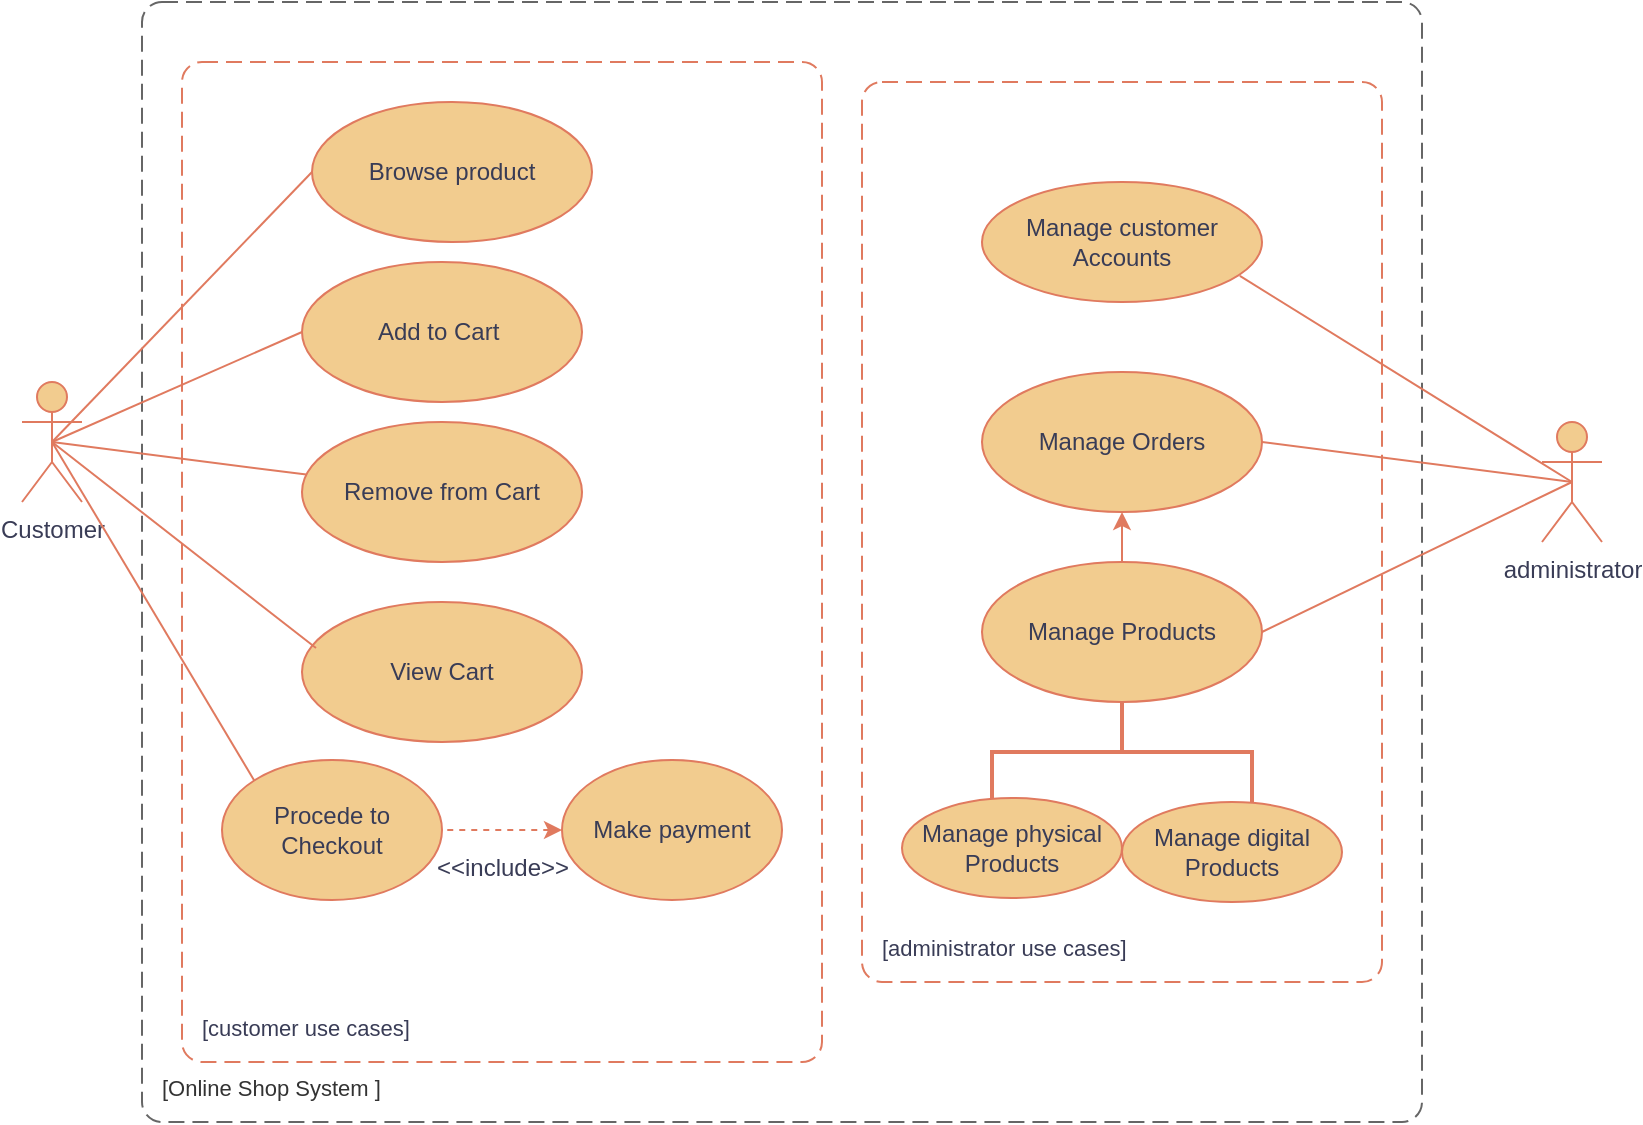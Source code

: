 <mxfile version="22.0.8" type="github">
  <diagram name="Page-1" id="KkWIEYQmKdYoJBlh3cc2">
    <mxGraphModel dx="1853" dy="612" grid="1" gridSize="10" guides="1" tooltips="1" connect="1" arrows="1" fold="1" page="1" pageScale="1" pageWidth="827" pageHeight="1169" math="0" shadow="0">
      <root>
        <mxCell id="0" />
        <mxCell id="1" parent="0" />
        <mxCell id="_uxx1MJeF8HWBZhhg2wG-2" value="Customer" style="shape=umlActor;verticalLabelPosition=bottom;verticalAlign=top;html=1;outlineConnect=0;labelBackgroundColor=none;fillColor=#F2CC8F;strokeColor=#E07A5F;fontColor=#393C56;" parent="1" vertex="1">
          <mxGeometry x="-560" y="980" width="30" height="60" as="geometry" />
        </mxCell>
        <mxCell id="_uxx1MJeF8HWBZhhg2wG-3" value="administrator" style="shape=umlActor;verticalLabelPosition=bottom;verticalAlign=top;html=1;outlineConnect=0;labelBackgroundColor=none;fillColor=#F2CC8F;strokeColor=#E07A5F;fontColor=#393C56;" parent="1" vertex="1">
          <mxGeometry x="200" y="1000" width="30" height="60" as="geometry" />
        </mxCell>
        <object placeholders="1" c4Name="" c4Type="" c4Application="administrator use cases" label="&lt;font style=&quot;font-size: 16px&quot;&gt;&lt;b&gt;&lt;div style=&quot;text-align: left&quot;&gt;%c4Name%&lt;/div&gt;&lt;/b&gt;&lt;/font&gt;&lt;div style=&quot;text-align: left&quot;&gt;[%c4Application%]&lt;/div&gt;" id="gSI3Hieu22vvykXPNDI_-1">
          <mxCell style="rounded=1;fontSize=11;whiteSpace=wrap;html=1;dashed=1;arcSize=20;fillColor=none;strokeColor=#E07A5F;fontColor=#393C56;labelBackgroundColor=none;align=left;verticalAlign=bottom;labelBorderColor=none;spacingTop=0;spacing=10;dashPattern=8 4;metaEdit=1;rotatable=0;perimeter=rectanglePerimeter;noLabel=0;labelPadding=0;allowArrows=0;connectable=0;expand=0;recursiveResize=0;editable=1;pointerEvents=0;absoluteArcSize=1;points=[[0.25,0,0],[0.5,0,0],[0.75,0,0],[1,0.25,0],[1,0.5,0],[1,0.75,0],[0.75,1,0],[0.5,1,0],[0.25,1,0],[0,0.75,0],[0,0.5,0],[0,0.25,0]];" vertex="1" parent="1">
            <mxGeometry x="-140" y="830" width="260" height="450" as="geometry" />
          </mxCell>
        </object>
        <object placeholders="1" c4Name="" c4Type="" c4Application="customer use cases" label="&lt;font style=&quot;font-size: 16px&quot;&gt;&lt;b&gt;&lt;div style=&quot;text-align: left&quot;&gt;%c4Name%&lt;/div&gt;&lt;/b&gt;&lt;/font&gt;&lt;div style=&quot;text-align: left&quot;&gt;[%c4Application%]&lt;/div&gt;" id="gSI3Hieu22vvykXPNDI_-4">
          <mxCell style="rounded=1;fontSize=11;whiteSpace=wrap;html=1;dashed=1;arcSize=20;fillColor=none;strokeColor=#E07A5F;fontColor=#393C56;labelBackgroundColor=none;align=left;verticalAlign=bottom;labelBorderColor=none;spacingTop=0;spacing=10;dashPattern=8 4;metaEdit=1;rotatable=0;perimeter=rectanglePerimeter;noLabel=0;labelPadding=0;allowArrows=0;connectable=0;expand=0;recursiveResize=0;editable=1;pointerEvents=0;absoluteArcSize=1;points=[[0.25,0,0],[0.5,0,0],[0.75,0,0],[1,0.25,0],[1,0.5,0],[1,0.75,0],[0.75,1,0],[0.5,1,0],[0.25,1,0],[0,0.75,0],[0,0.5,0],[0,0.25,0]];" vertex="1" parent="1">
            <mxGeometry x="-480" y="820" width="320" height="500" as="geometry" />
          </mxCell>
        </object>
        <object placeholders="1" c4Name="" c4Type="" c4Application="Online Shop System " label="&lt;font style=&quot;font-size: 16px&quot;&gt;&lt;b&gt;&lt;div style=&quot;text-align: left&quot;&gt;%c4Name%&lt;/div&gt;&lt;/b&gt;&lt;/font&gt;&lt;div style=&quot;text-align: left&quot;&gt;[%c4Application%]&lt;/div&gt;" id="gSI3Hieu22vvykXPNDI_-8">
          <mxCell style="rounded=1;fontSize=11;whiteSpace=wrap;html=1;dashed=1;arcSize=20;fillColor=none;strokeColor=#666666;fontColor=#333333;labelBackgroundColor=none;align=left;verticalAlign=bottom;labelBorderColor=none;spacingTop=0;spacing=10;dashPattern=8 4;metaEdit=1;rotatable=0;perimeter=rectanglePerimeter;noLabel=0;labelPadding=0;allowArrows=0;connectable=0;expand=0;recursiveResize=0;editable=1;pointerEvents=0;absoluteArcSize=1;points=[[0.25,0,0],[0.5,0,0],[0.75,0,0],[1,0.25,0],[1,0.5,0],[1,0.75,0],[0.75,1,0],[0.5,1,0],[0.25,1,0],[0,0.75,0],[0,0.5,0],[0,0.25,0]];" vertex="1" parent="1">
            <mxGeometry x="-500" y="790" width="640" height="560" as="geometry" />
          </mxCell>
        </object>
        <mxCell id="gSI3Hieu22vvykXPNDI_-33" value="" style="edgeStyle=orthogonalEdgeStyle;rounded=0;orthogonalLoop=1;jettySize=auto;html=1;strokeColor=#E07A5F;fontColor=#393C56;fillColor=#F2CC8F;" edge="1" parent="1" source="gSI3Hieu22vvykXPNDI_-9" target="gSI3Hieu22vvykXPNDI_-10">
          <mxGeometry relative="1" as="geometry" />
        </mxCell>
        <mxCell id="gSI3Hieu22vvykXPNDI_-9" value="Manage Products" style="ellipse;whiteSpace=wrap;html=1;strokeColor=#E07A5F;fontColor=#393C56;fillColor=#F2CC8F;" vertex="1" parent="1">
          <mxGeometry x="-80" y="1070" width="140" height="70" as="geometry" />
        </mxCell>
        <mxCell id="gSI3Hieu22vvykXPNDI_-10" value="Manage Orders" style="ellipse;whiteSpace=wrap;html=1;strokeColor=#E07A5F;fontColor=#393C56;fillColor=#F2CC8F;" vertex="1" parent="1">
          <mxGeometry x="-80" y="975" width="140" height="70" as="geometry" />
        </mxCell>
        <mxCell id="gSI3Hieu22vvykXPNDI_-11" value="Manage customer Accounts" style="ellipse;whiteSpace=wrap;html=1;strokeColor=#E07A5F;fontColor=#393C56;fillColor=#F2CC8F;" vertex="1" parent="1">
          <mxGeometry x="-80" y="880" width="140" height="60" as="geometry" />
        </mxCell>
        <mxCell id="gSI3Hieu22vvykXPNDI_-12" value="Browse product" style="ellipse;whiteSpace=wrap;html=1;strokeColor=#E07A5F;fontColor=#393C56;fillColor=#F2CC8F;" vertex="1" parent="1">
          <mxGeometry x="-415" y="840" width="140" height="70" as="geometry" />
        </mxCell>
        <mxCell id="gSI3Hieu22vvykXPNDI_-13" value="Add to Cart&amp;nbsp;" style="ellipse;whiteSpace=wrap;html=1;strokeColor=#E07A5F;fontColor=#393C56;fillColor=#F2CC8F;" vertex="1" parent="1">
          <mxGeometry x="-420" y="920" width="140" height="70" as="geometry" />
        </mxCell>
        <mxCell id="gSI3Hieu22vvykXPNDI_-14" value="Remove from Cart" style="ellipse;whiteSpace=wrap;html=1;strokeColor=#E07A5F;fontColor=#393C56;fillColor=#F2CC8F;" vertex="1" parent="1">
          <mxGeometry x="-420" y="1000" width="140" height="70" as="geometry" />
        </mxCell>
        <mxCell id="gSI3Hieu22vvykXPNDI_-15" value="View Cart" style="ellipse;whiteSpace=wrap;html=1;strokeColor=#E07A5F;fontColor=#393C56;fillColor=#F2CC8F;" vertex="1" parent="1">
          <mxGeometry x="-420" y="1090" width="140" height="70" as="geometry" />
        </mxCell>
        <mxCell id="gSI3Hieu22vvykXPNDI_-16" value="Procede to Checkout" style="ellipse;whiteSpace=wrap;html=1;strokeColor=#E07A5F;fontColor=#393C56;fillColor=#F2CC8F;" vertex="1" parent="1">
          <mxGeometry x="-460" y="1169" width="110" height="70" as="geometry" />
        </mxCell>
        <mxCell id="gSI3Hieu22vvykXPNDI_-17" value="Make payment" style="ellipse;whiteSpace=wrap;html=1;strokeColor=#E07A5F;fontColor=#393C56;fillColor=#F2CC8F;" vertex="1" parent="1">
          <mxGeometry x="-290" y="1169" width="110" height="70" as="geometry" />
        </mxCell>
        <mxCell id="gSI3Hieu22vvykXPNDI_-18" value="" style="endArrow=none;startArrow=none;html=1;rounded=0;strokeColor=#E07A5F;fontColor=#393C56;fillColor=#F2CC8F;startFill=0;endFill=0;exitX=0.5;exitY=0.5;exitDx=0;exitDy=0;exitPerimeter=0;" edge="1" parent="1" source="_uxx1MJeF8HWBZhhg2wG-2" target="gSI3Hieu22vvykXPNDI_-14">
          <mxGeometry width="50" height="50" relative="1" as="geometry">
            <mxPoint x="-130" y="1120" as="sourcePoint" />
            <mxPoint x="-80" y="1070" as="targetPoint" />
            <Array as="points" />
          </mxGeometry>
        </mxCell>
        <mxCell id="gSI3Hieu22vvykXPNDI_-19" value="" style="endArrow=none;startArrow=none;html=1;rounded=0;strokeColor=#E07A5F;fontColor=#393C56;fillColor=#F2CC8F;startFill=0;endFill=0;exitX=0.5;exitY=0.5;exitDx=0;exitDy=0;exitPerimeter=0;entryX=0.05;entryY=0.329;entryDx=0;entryDy=0;entryPerimeter=0;" edge="1" parent="1" source="_uxx1MJeF8HWBZhhg2wG-2" target="gSI3Hieu22vvykXPNDI_-15">
          <mxGeometry width="50" height="50" relative="1" as="geometry">
            <mxPoint x="-520" y="1022" as="sourcePoint" />
            <mxPoint x="-420" y="1110" as="targetPoint" />
            <Array as="points" />
          </mxGeometry>
        </mxCell>
        <mxCell id="gSI3Hieu22vvykXPNDI_-20" value="" style="endArrow=none;startArrow=none;html=1;rounded=0;strokeColor=#E07A5F;fontColor=#393C56;fillColor=#F2CC8F;startFill=0;endFill=0;exitX=0.5;exitY=0.5;exitDx=0;exitDy=0;exitPerimeter=0;entryX=0;entryY=0.5;entryDx=0;entryDy=0;" edge="1" parent="1" source="_uxx1MJeF8HWBZhhg2wG-2" target="gSI3Hieu22vvykXPNDI_-13">
          <mxGeometry width="50" height="50" relative="1" as="geometry">
            <mxPoint x="-535" y="1020" as="sourcePoint" />
            <mxPoint x="-408" y="1036" as="targetPoint" />
            <Array as="points" />
          </mxGeometry>
        </mxCell>
        <mxCell id="gSI3Hieu22vvykXPNDI_-22" value="" style="endArrow=none;startArrow=none;html=1;rounded=0;strokeColor=#E07A5F;fontColor=#393C56;fillColor=#F2CC8F;startFill=0;endFill=0;entryX=0;entryY=0.5;entryDx=0;entryDy=0;exitX=0.5;exitY=0.5;exitDx=0;exitDy=0;exitPerimeter=0;" edge="1" parent="1" source="_uxx1MJeF8HWBZhhg2wG-2" target="gSI3Hieu22vvykXPNDI_-12">
          <mxGeometry width="50" height="50" relative="1" as="geometry">
            <mxPoint x="-540" y="1010" as="sourcePoint" />
            <mxPoint x="-410" y="965" as="targetPoint" />
            <Array as="points" />
          </mxGeometry>
        </mxCell>
        <mxCell id="gSI3Hieu22vvykXPNDI_-23" value="" style="endArrow=none;startArrow=none;html=1;rounded=0;strokeColor=#E07A5F;fontColor=#393C56;fillColor=#F2CC8F;startFill=0;endFill=0;entryX=0;entryY=0;entryDx=0;entryDy=0;exitX=0.5;exitY=0.5;exitDx=0;exitDy=0;exitPerimeter=0;" edge="1" parent="1" source="_uxx1MJeF8HWBZhhg2wG-2" target="gSI3Hieu22vvykXPNDI_-16">
          <mxGeometry width="50" height="50" relative="1" as="geometry">
            <mxPoint x="-535" y="1020" as="sourcePoint" />
            <mxPoint x="-403" y="1123" as="targetPoint" />
            <Array as="points" />
          </mxGeometry>
        </mxCell>
        <mxCell id="gSI3Hieu22vvykXPNDI_-28" value="" style="endArrow=none;dashed=1;html=1;rounded=0;strokeColor=#E07A5F;fontColor=#393C56;fillColor=#F2CC8F;entryX=1;entryY=0.5;entryDx=0;entryDy=0;exitX=0;exitY=0.5;exitDx=0;exitDy=0;endFill=0;startArrow=classic;startFill=1;" edge="1" parent="1" source="gSI3Hieu22vvykXPNDI_-17" target="gSI3Hieu22vvykXPNDI_-16">
          <mxGeometry width="50" height="50" relative="1" as="geometry">
            <mxPoint x="-300" y="1204" as="sourcePoint" />
            <mxPoint x="-80" y="1070" as="targetPoint" />
          </mxGeometry>
        </mxCell>
        <mxCell id="gSI3Hieu22vvykXPNDI_-29" value="&amp;lt;&amp;lt;include&amp;gt;&amp;gt;" style="text;html=1;align=center;verticalAlign=middle;resizable=0;points=[];autosize=1;strokeColor=none;fillColor=none;fontColor=#393C56;" vertex="1" parent="1">
          <mxGeometry x="-365" y="1208" width="90" height="30" as="geometry" />
        </mxCell>
        <mxCell id="gSI3Hieu22vvykXPNDI_-30" value="" style="endArrow=none;startArrow=none;html=1;rounded=0;strokeColor=#E07A5F;fontColor=#393C56;fillColor=#F2CC8F;startFill=0;endFill=0;entryX=0.5;entryY=0.5;entryDx=0;entryDy=0;entryPerimeter=0;exitX=0.921;exitY=0.783;exitDx=0;exitDy=0;exitPerimeter=0;" edge="1" parent="1" source="gSI3Hieu22vvykXPNDI_-11" target="_uxx1MJeF8HWBZhhg2wG-3">
          <mxGeometry width="50" height="50" relative="1" as="geometry">
            <mxPoint x="-530" y="1020" as="sourcePoint" />
            <mxPoint x="-405" y="885" as="targetPoint" />
            <Array as="points" />
          </mxGeometry>
        </mxCell>
        <mxCell id="gSI3Hieu22vvykXPNDI_-31" value="" style="endArrow=none;startArrow=none;html=1;rounded=0;strokeColor=#E07A5F;fontColor=#393C56;fillColor=#F2CC8F;startFill=0;endFill=0;entryX=0.5;entryY=0.5;entryDx=0;entryDy=0;entryPerimeter=0;exitX=1;exitY=0.5;exitDx=0;exitDy=0;" edge="1" parent="1" source="gSI3Hieu22vvykXPNDI_-10" target="_uxx1MJeF8HWBZhhg2wG-3">
          <mxGeometry width="50" height="50" relative="1" as="geometry">
            <mxPoint x="59" y="937" as="sourcePoint" />
            <mxPoint x="225" y="1040" as="targetPoint" />
            <Array as="points" />
          </mxGeometry>
        </mxCell>
        <mxCell id="gSI3Hieu22vvykXPNDI_-32" value="" style="endArrow=none;startArrow=none;html=1;rounded=0;strokeColor=#E07A5F;fontColor=#393C56;fillColor=#F2CC8F;startFill=0;endFill=0;entryX=0.5;entryY=0.5;entryDx=0;entryDy=0;entryPerimeter=0;exitX=1;exitY=0.5;exitDx=0;exitDy=0;" edge="1" parent="1" source="gSI3Hieu22vvykXPNDI_-9" target="_uxx1MJeF8HWBZhhg2wG-3">
          <mxGeometry width="50" height="50" relative="1" as="geometry">
            <mxPoint x="70" y="1020" as="sourcePoint" />
            <mxPoint x="225" y="1040" as="targetPoint" />
            <Array as="points" />
          </mxGeometry>
        </mxCell>
        <mxCell id="gSI3Hieu22vvykXPNDI_-34" value="" style="strokeWidth=2;html=1;shape=mxgraph.flowchart.annotation_2;align=left;labelPosition=right;pointerEvents=1;strokeColor=#E07A5F;fontColor=#393C56;fillColor=#F2CC8F;direction=south;verticalAlign=bottom;" vertex="1" parent="1">
          <mxGeometry x="-75" y="1140" width="130" height="50" as="geometry" />
        </mxCell>
        <mxCell id="gSI3Hieu22vvykXPNDI_-35" value="Manage physical Products" style="ellipse;whiteSpace=wrap;html=1;strokeColor=#E07A5F;fontColor=#393C56;fillColor=#F2CC8F;" vertex="1" parent="1">
          <mxGeometry x="-120" y="1188" width="110" height="50" as="geometry" />
        </mxCell>
        <mxCell id="gSI3Hieu22vvykXPNDI_-36" value="Manage digital Products" style="ellipse;whiteSpace=wrap;html=1;strokeColor=#E07A5F;fontColor=#393C56;fillColor=#F2CC8F;" vertex="1" parent="1">
          <mxGeometry x="-10" y="1190" width="110" height="50" as="geometry" />
        </mxCell>
      </root>
    </mxGraphModel>
  </diagram>
</mxfile>
